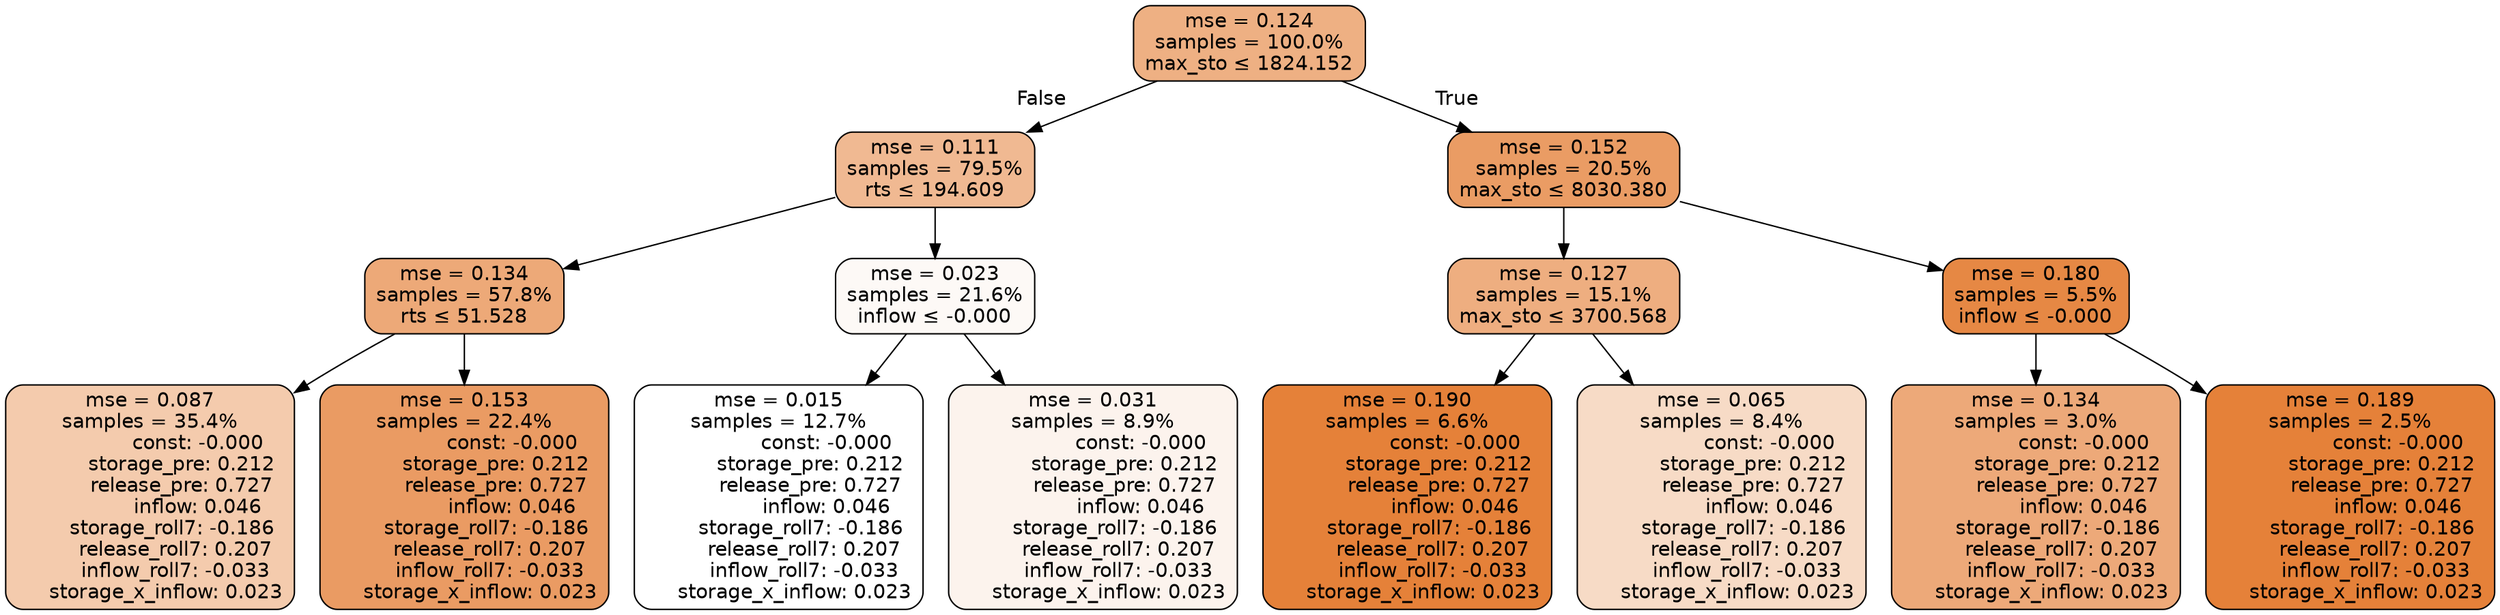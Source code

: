 digraph tree {
node [shape=rectangle, style="filled, rounded", color="black", fontname=helvetica] ;
edge [fontname=helvetica] ;
	"0" [label="mse = 0.124
samples = 100.0%
max_sto &le; 1824.152", fillcolor="#eeb083"]
	"1" [label="mse = 0.111
samples = 79.5%
rts &le; 194.609", fillcolor="#f0b992"]
	"2" [label="mse = 0.134
samples = 57.8%
rts &le; 51.528", fillcolor="#eda978"]
	"3" [label="mse = 0.087
samples = 35.4%
               const: -0.000
          storage_pre: 0.212
          release_pre: 0.727
               inflow: 0.046
       storage_roll7: -0.186
        release_roll7: 0.207
        inflow_roll7: -0.033
     storage_x_inflow: 0.023", fillcolor="#f4cbad"]
	"4" [label="mse = 0.153
samples = 22.4%
               const: -0.000
          storage_pre: 0.212
          release_pre: 0.727
               inflow: 0.046
       storage_roll7: -0.186
        release_roll7: 0.207
        inflow_roll7: -0.033
     storage_x_inflow: 0.023", fillcolor="#ea9b63"]
	"5" [label="mse = 0.023
samples = 21.6%
inflow &le; -0.000", fillcolor="#fdf9f6"]
	"6" [label="mse = 0.015
samples = 12.7%
               const: -0.000
          storage_pre: 0.212
          release_pre: 0.727
               inflow: 0.046
       storage_roll7: -0.186
        release_roll7: 0.207
        inflow_roll7: -0.033
     storage_x_inflow: 0.023", fillcolor="#ffffff"]
	"7" [label="mse = 0.031
samples = 8.9%
               const: -0.000
          storage_pre: 0.212
          release_pre: 0.727
               inflow: 0.046
       storage_roll7: -0.186
        release_roll7: 0.207
        inflow_roll7: -0.033
     storage_x_inflow: 0.023", fillcolor="#fcf3ed"]
	"8" [label="mse = 0.152
samples = 20.5%
max_sto &le; 8030.380", fillcolor="#ea9c64"]
	"9" [label="mse = 0.127
samples = 15.1%
max_sto &le; 3700.568", fillcolor="#eeae80"]
	"10" [label="mse = 0.190
samples = 6.6%
               const: -0.000
          storage_pre: 0.212
          release_pre: 0.727
               inflow: 0.046
       storage_roll7: -0.186
        release_roll7: 0.207
        inflow_roll7: -0.033
     storage_x_inflow: 0.023", fillcolor="#e58139"]
	"11" [label="mse = 0.065
samples = 8.4%
               const: -0.000
          storage_pre: 0.212
          release_pre: 0.727
               inflow: 0.046
       storage_roll7: -0.186
        release_roll7: 0.207
        inflow_roll7: -0.033
     storage_x_inflow: 0.023", fillcolor="#f7dbc6"]
	"12" [label="mse = 0.180
samples = 5.5%
inflow &le; -0.000", fillcolor="#e68844"]
	"13" [label="mse = 0.134
samples = 3.0%
               const: -0.000
          storage_pre: 0.212
          release_pre: 0.727
               inflow: 0.046
       storage_roll7: -0.186
        release_roll7: 0.207
        inflow_roll7: -0.033
     storage_x_inflow: 0.023", fillcolor="#eda979"]
	"14" [label="mse = 0.189
samples = 2.5%
               const: -0.000
          storage_pre: 0.212
          release_pre: 0.727
               inflow: 0.046
       storage_roll7: -0.186
        release_roll7: 0.207
        inflow_roll7: -0.033
     storage_x_inflow: 0.023", fillcolor="#e58139"]

	"0" -> "1" [labeldistance=2.5, labelangle=45, headlabel="False"]
	"1" -> "2"
	"2" -> "3"
	"2" -> "4"
	"1" -> "5"
	"5" -> "6"
	"5" -> "7"
	"0" -> "8" [labeldistance=2.5, labelangle=-45, headlabel="True"]
	"8" -> "9"
	"9" -> "10"
	"9" -> "11"
	"8" -> "12"
	"12" -> "13"
	"12" -> "14"
}